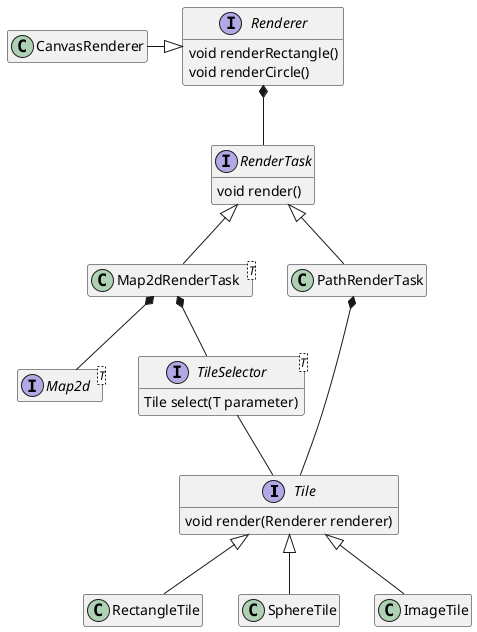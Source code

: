 @startuml

hide empty members

interface Tile {
  void render(Renderer renderer)
}

interface Map2d<T>

interface Renderer {
  void renderRectangle()
  void renderCircle()
}
class CanvasRenderer

interface RenderTask {
  void render()
}
class Map2dRenderTask<T>
class PathRenderTask

interface TileSelector<T> {
  Tile select(T parameter)
}

Tile <|-- RectangleTile
Tile <|-- SphereTile
Tile <|-- ImageTile

Renderer <|-left- CanvasRenderer
Renderer *-- RenderTask

Map2dRenderTask *-- Map2d
Map2dRenderTask *-- TileSelector

PathRenderTask *-- Tile

TileSelector -- Tile

RenderTask <|-- Map2dRenderTask
RenderTask <|-- PathRenderTask

@enduml